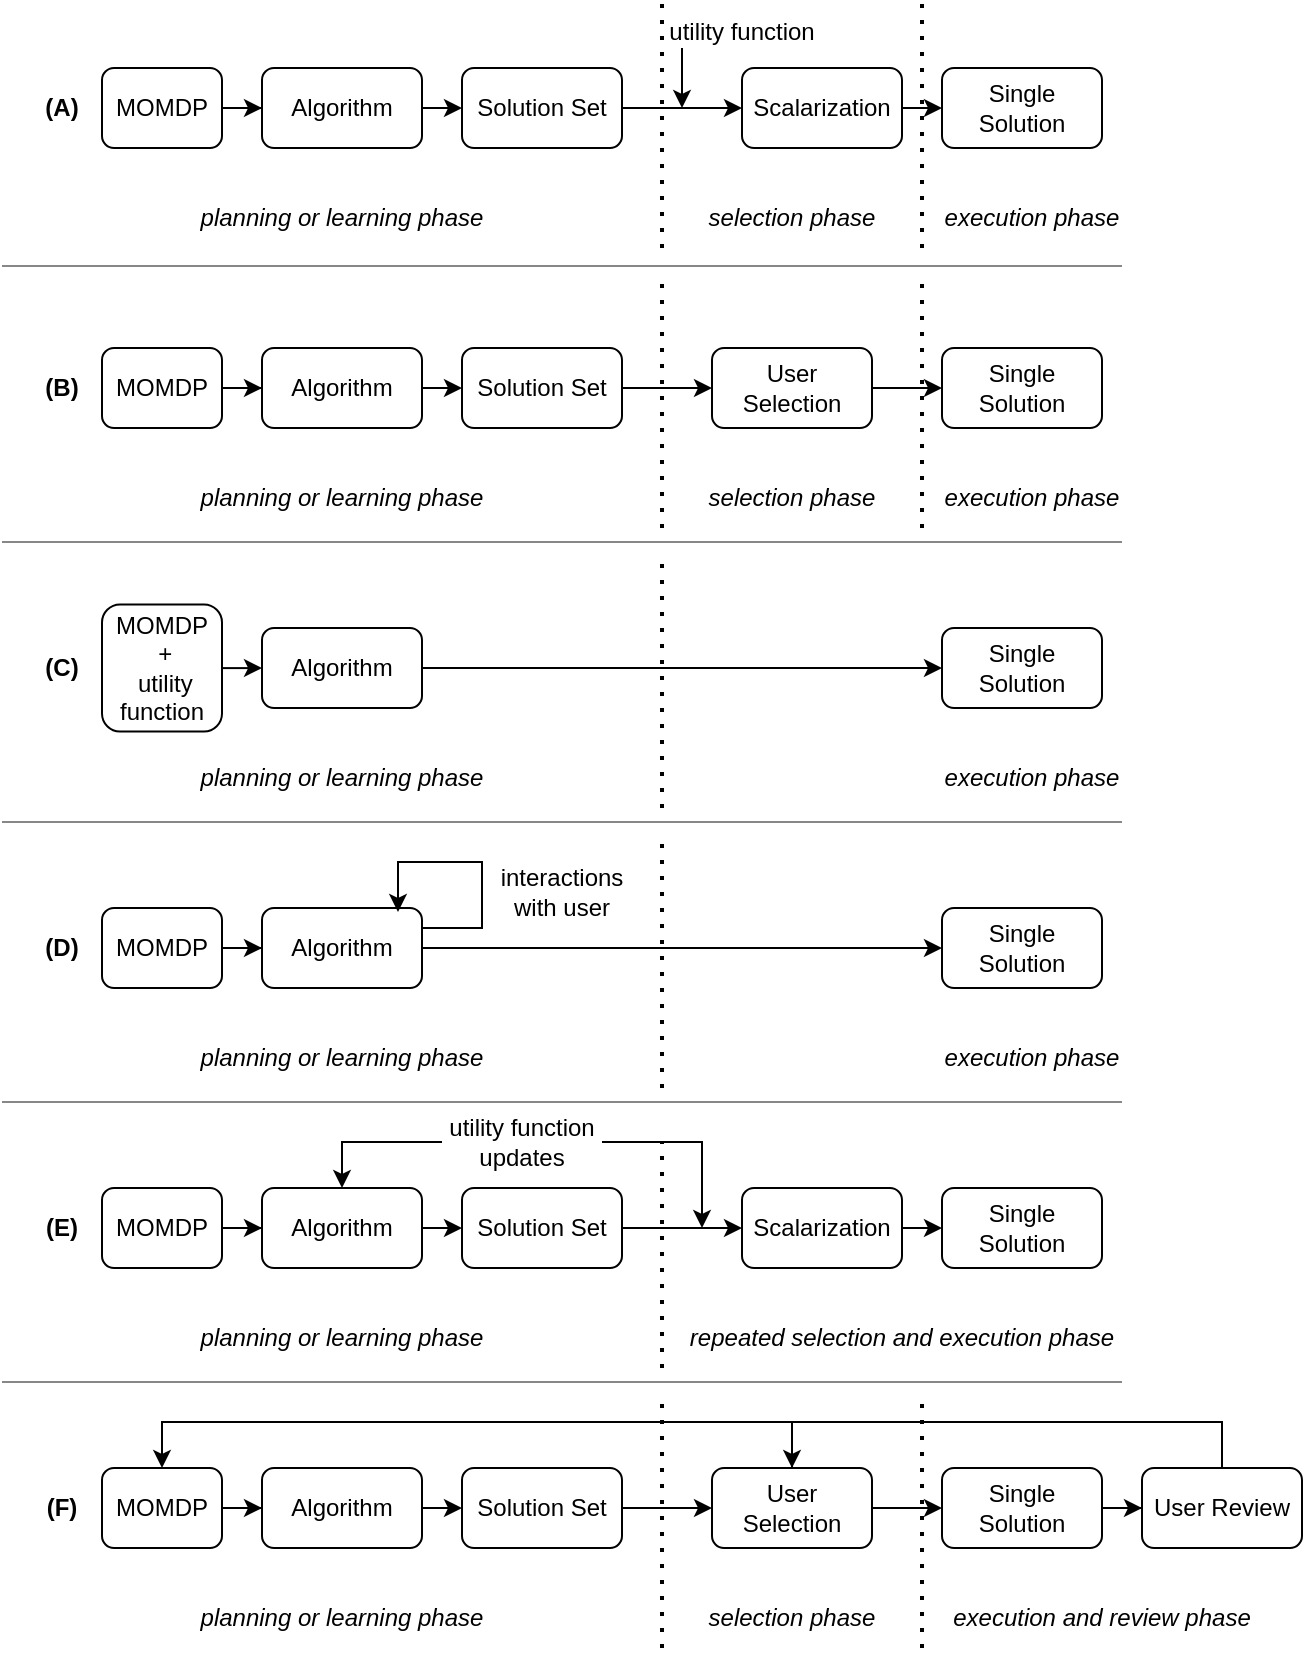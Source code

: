 <mxfile version="24.7.7">
  <diagram id="C5RBs43oDa-KdzZeNtuy" name="Page-1">
    <mxGraphModel dx="989" dy="514" grid="1" gridSize="10" guides="1" tooltips="1" connect="1" arrows="1" fold="1" page="1" pageScale="1" pageWidth="827" pageHeight="1169" math="0" shadow="0">
      <root>
        <mxCell id="WIyWlLk6GJQsqaUBKTNV-0" />
        <mxCell id="WIyWlLk6GJQsqaUBKTNV-1" parent="WIyWlLk6GJQsqaUBKTNV-0" />
        <mxCell id="WIyWlLk6GJQsqaUBKTNV-2" value="" style="rounded=0;html=1;jettySize=auto;orthogonalLoop=1;fontSize=11;endArrow=classic;endFill=1;endSize=6;strokeWidth=1;shadow=0;labelBackgroundColor=none;edgeStyle=orthogonalEdgeStyle;entryX=0;entryY=0.5;entryDx=0;entryDy=0;" parent="WIyWlLk6GJQsqaUBKTNV-1" source="WIyWlLk6GJQsqaUBKTNV-3" target="WIyWlLk6GJQsqaUBKTNV-7" edge="1">
          <mxGeometry relative="1" as="geometry">
            <mxPoint x="160" y="73" as="targetPoint" />
          </mxGeometry>
        </mxCell>
        <mxCell id="WIyWlLk6GJQsqaUBKTNV-3" value="MOMDP" style="rounded=1;whiteSpace=wrap;html=1;fontSize=12;glass=0;strokeWidth=1;shadow=0;" parent="WIyWlLk6GJQsqaUBKTNV-1" vertex="1">
          <mxGeometry x="50" y="53" width="60" height="40" as="geometry" />
        </mxCell>
        <mxCell id="WIyWlLk6GJQsqaUBKTNV-4" value="" style="rounded=0;html=1;jettySize=auto;orthogonalLoop=1;fontSize=11;endArrow=classic;endFill=1;endSize=6;strokeWidth=1;shadow=0;labelBackgroundColor=none;edgeStyle=orthogonalEdgeStyle;exitX=1;exitY=0.5;exitDx=0;exitDy=0;entryX=0;entryY=0.5;entryDx=0;entryDy=0;" parent="WIyWlLk6GJQsqaUBKTNV-1" source="WIyWlLk6GJQsqaUBKTNV-7" target="co0fmw5V9fzFpIDW-5lj-5" edge="1">
          <mxGeometry y="20" relative="1" as="geometry">
            <mxPoint as="offset" />
            <mxPoint x="210" y="113" as="sourcePoint" />
            <mxPoint x="280" y="73" as="targetPoint" />
          </mxGeometry>
        </mxCell>
        <mxCell id="WIyWlLk6GJQsqaUBKTNV-7" value="Algorithm" style="rounded=1;whiteSpace=wrap;html=1;fontSize=12;glass=0;strokeWidth=1;shadow=0;" parent="WIyWlLk6GJQsqaUBKTNV-1" vertex="1">
          <mxGeometry x="130" y="53" width="80" height="40" as="geometry" />
        </mxCell>
        <mxCell id="co0fmw5V9fzFpIDW-5lj-0" value="" style="endArrow=none;dashed=1;html=1;dashPattern=1 3;strokeWidth=2;rounded=0;entryX=0;entryY=0;entryDx=0;entryDy=0;" edge="1" parent="WIyWlLk6GJQsqaUBKTNV-1" target="co0fmw5V9fzFpIDW-5lj-9">
          <mxGeometry width="50" height="50" relative="1" as="geometry">
            <mxPoint x="330" y="143" as="sourcePoint" />
            <mxPoint x="330" y="-17" as="targetPoint" />
          </mxGeometry>
        </mxCell>
        <mxCell id="co0fmw5V9fzFpIDW-5lj-1" value="Scalarization" style="rounded=1;whiteSpace=wrap;html=1;fontSize=12;glass=0;strokeWidth=1;shadow=0;" vertex="1" parent="WIyWlLk6GJQsqaUBKTNV-1">
          <mxGeometry x="370" y="53" width="80" height="40" as="geometry" />
        </mxCell>
        <mxCell id="co0fmw5V9fzFpIDW-5lj-3" value="" style="edgeStyle=orthogonalEdgeStyle;rounded=0;orthogonalLoop=1;jettySize=auto;html=1;exitX=1;exitY=0.5;exitDx=0;exitDy=0;entryX=0;entryY=0.5;entryDx=0;entryDy=0;" edge="1" parent="WIyWlLk6GJQsqaUBKTNV-1" source="co0fmw5V9fzFpIDW-5lj-1" target="co0fmw5V9fzFpIDW-5lj-4">
          <mxGeometry relative="1" as="geometry">
            <mxPoint x="500" y="73" as="sourcePoint" />
            <mxPoint x="390" y="73" as="targetPoint" />
          </mxGeometry>
        </mxCell>
        <mxCell id="co0fmw5V9fzFpIDW-5lj-4" value="Single Solution" style="rounded=1;whiteSpace=wrap;html=1;fontSize=12;glass=0;strokeWidth=1;shadow=0;" vertex="1" parent="WIyWlLk6GJQsqaUBKTNV-1">
          <mxGeometry x="470" y="53" width="80" height="40" as="geometry" />
        </mxCell>
        <mxCell id="co0fmw5V9fzFpIDW-5lj-7" value="" style="edgeStyle=orthogonalEdgeStyle;rounded=0;orthogonalLoop=1;jettySize=auto;html=1;" edge="1" parent="WIyWlLk6GJQsqaUBKTNV-1" source="co0fmw5V9fzFpIDW-5lj-5" target="co0fmw5V9fzFpIDW-5lj-1">
          <mxGeometry relative="1" as="geometry" />
        </mxCell>
        <mxCell id="co0fmw5V9fzFpIDW-5lj-5" value="Solution Set" style="rounded=1;whiteSpace=wrap;html=1;fontSize=12;glass=0;strokeWidth=1;shadow=0;" vertex="1" parent="WIyWlLk6GJQsqaUBKTNV-1">
          <mxGeometry x="230" y="53" width="80" height="40" as="geometry" />
        </mxCell>
        <mxCell id="co0fmw5V9fzFpIDW-5lj-8" value="" style="endArrow=classic;html=1;rounded=0;" edge="1" parent="WIyWlLk6GJQsqaUBKTNV-1">
          <mxGeometry width="50" height="50" relative="1" as="geometry">
            <mxPoint x="340" y="43" as="sourcePoint" />
            <mxPoint x="340" y="73" as="targetPoint" />
          </mxGeometry>
        </mxCell>
        <mxCell id="co0fmw5V9fzFpIDW-5lj-9" value="utility function" style="text;html=1;align=center;verticalAlign=middle;whiteSpace=wrap;rounded=0;" vertex="1" parent="WIyWlLk6GJQsqaUBKTNV-1">
          <mxGeometry x="330" y="20" width="80" height="30" as="geometry" />
        </mxCell>
        <mxCell id="co0fmw5V9fzFpIDW-5lj-11" value="&lt;b&gt;(A)&lt;/b&gt;" style="text;html=1;align=center;verticalAlign=middle;whiteSpace=wrap;rounded=0;" vertex="1" parent="WIyWlLk6GJQsqaUBKTNV-1">
          <mxGeometry y="58" width="60" height="30" as="geometry" />
        </mxCell>
        <mxCell id="co0fmw5V9fzFpIDW-5lj-12" value="&lt;i&gt;planning or learning phase&lt;/i&gt;" style="text;html=1;align=center;verticalAlign=middle;whiteSpace=wrap;rounded=0;" vertex="1" parent="WIyWlLk6GJQsqaUBKTNV-1">
          <mxGeometry x="95" y="113" width="150" height="30" as="geometry" />
        </mxCell>
        <mxCell id="co0fmw5V9fzFpIDW-5lj-13" value="&lt;i&gt;selection phase&lt;/i&gt;" style="text;html=1;align=center;verticalAlign=middle;whiteSpace=wrap;rounded=0;" vertex="1" parent="WIyWlLk6GJQsqaUBKTNV-1">
          <mxGeometry x="350" y="113" width="90" height="30" as="geometry" />
        </mxCell>
        <mxCell id="co0fmw5V9fzFpIDW-5lj-14" value="" style="endArrow=none;dashed=1;html=1;dashPattern=1 3;strokeWidth=2;rounded=0;entryX=0;entryY=0;entryDx=0;entryDy=0;" edge="1" parent="WIyWlLk6GJQsqaUBKTNV-1">
          <mxGeometry width="50" height="50" relative="1" as="geometry">
            <mxPoint x="460" y="143" as="sourcePoint" />
            <mxPoint x="460" y="20" as="targetPoint" />
          </mxGeometry>
        </mxCell>
        <mxCell id="co0fmw5V9fzFpIDW-5lj-15" value="&lt;i&gt;execution phase&lt;/i&gt;" style="text;html=1;align=center;verticalAlign=middle;whiteSpace=wrap;rounded=0;" vertex="1" parent="WIyWlLk6GJQsqaUBKTNV-1">
          <mxGeometry x="470" y="113" width="90" height="30" as="geometry" />
        </mxCell>
        <mxCell id="co0fmw5V9fzFpIDW-5lj-16" value="" style="rounded=0;html=1;jettySize=auto;orthogonalLoop=1;fontSize=11;endArrow=classic;endFill=1;endSize=6;strokeWidth=1;shadow=0;labelBackgroundColor=none;edgeStyle=orthogonalEdgeStyle;entryX=0;entryY=0.5;entryDx=0;entryDy=0;" edge="1" parent="WIyWlLk6GJQsqaUBKTNV-1" source="co0fmw5V9fzFpIDW-5lj-17" target="co0fmw5V9fzFpIDW-5lj-19">
          <mxGeometry relative="1" as="geometry">
            <mxPoint x="160" y="213" as="targetPoint" />
          </mxGeometry>
        </mxCell>
        <mxCell id="co0fmw5V9fzFpIDW-5lj-17" value="MOMDP" style="rounded=1;whiteSpace=wrap;html=1;fontSize=12;glass=0;strokeWidth=1;shadow=0;" vertex="1" parent="WIyWlLk6GJQsqaUBKTNV-1">
          <mxGeometry x="50" y="193" width="60" height="40" as="geometry" />
        </mxCell>
        <mxCell id="co0fmw5V9fzFpIDW-5lj-18" value="" style="rounded=0;html=1;jettySize=auto;orthogonalLoop=1;fontSize=11;endArrow=classic;endFill=1;endSize=6;strokeWidth=1;shadow=0;labelBackgroundColor=none;edgeStyle=orthogonalEdgeStyle;exitX=1;exitY=0.5;exitDx=0;exitDy=0;entryX=0;entryY=0.5;entryDx=0;entryDy=0;" edge="1" parent="WIyWlLk6GJQsqaUBKTNV-1" source="co0fmw5V9fzFpIDW-5lj-19" target="co0fmw5V9fzFpIDW-5lj-25">
          <mxGeometry y="20" relative="1" as="geometry">
            <mxPoint as="offset" />
            <mxPoint x="210" y="253" as="sourcePoint" />
            <mxPoint x="280" y="213" as="targetPoint" />
          </mxGeometry>
        </mxCell>
        <mxCell id="co0fmw5V9fzFpIDW-5lj-19" value="Algorithm" style="rounded=1;whiteSpace=wrap;html=1;fontSize=12;glass=0;strokeWidth=1;shadow=0;" vertex="1" parent="WIyWlLk6GJQsqaUBKTNV-1">
          <mxGeometry x="130" y="193" width="80" height="40" as="geometry" />
        </mxCell>
        <mxCell id="co0fmw5V9fzFpIDW-5lj-20" value="" style="endArrow=none;dashed=1;html=1;dashPattern=1 3;strokeWidth=2;rounded=0;entryX=0;entryY=0;entryDx=0;entryDy=0;" edge="1" parent="WIyWlLk6GJQsqaUBKTNV-1">
          <mxGeometry width="50" height="50" relative="1" as="geometry">
            <mxPoint x="330" y="283" as="sourcePoint" />
            <mxPoint x="330" y="160" as="targetPoint" />
          </mxGeometry>
        </mxCell>
        <mxCell id="co0fmw5V9fzFpIDW-5lj-21" value="User Selection" style="rounded=1;whiteSpace=wrap;html=1;fontSize=12;glass=0;strokeWidth=1;shadow=0;" vertex="1" parent="WIyWlLk6GJQsqaUBKTNV-1">
          <mxGeometry x="355" y="193" width="80" height="40" as="geometry" />
        </mxCell>
        <mxCell id="co0fmw5V9fzFpIDW-5lj-22" value="" style="edgeStyle=orthogonalEdgeStyle;rounded=0;orthogonalLoop=1;jettySize=auto;html=1;exitX=1;exitY=0.5;exitDx=0;exitDy=0;entryX=0;entryY=0.5;entryDx=0;entryDy=0;" edge="1" parent="WIyWlLk6GJQsqaUBKTNV-1" source="co0fmw5V9fzFpIDW-5lj-21" target="co0fmw5V9fzFpIDW-5lj-23">
          <mxGeometry relative="1" as="geometry">
            <mxPoint x="500" y="213" as="sourcePoint" />
            <mxPoint x="390" y="213" as="targetPoint" />
          </mxGeometry>
        </mxCell>
        <mxCell id="co0fmw5V9fzFpIDW-5lj-23" value="Single Solution" style="rounded=1;whiteSpace=wrap;html=1;fontSize=12;glass=0;strokeWidth=1;shadow=0;" vertex="1" parent="WIyWlLk6GJQsqaUBKTNV-1">
          <mxGeometry x="470" y="193" width="80" height="40" as="geometry" />
        </mxCell>
        <mxCell id="co0fmw5V9fzFpIDW-5lj-24" value="" style="edgeStyle=orthogonalEdgeStyle;rounded=0;orthogonalLoop=1;jettySize=auto;html=1;" edge="1" parent="WIyWlLk6GJQsqaUBKTNV-1" source="co0fmw5V9fzFpIDW-5lj-25" target="co0fmw5V9fzFpIDW-5lj-21">
          <mxGeometry relative="1" as="geometry" />
        </mxCell>
        <mxCell id="co0fmw5V9fzFpIDW-5lj-25" value="Solution Set" style="rounded=1;whiteSpace=wrap;html=1;fontSize=12;glass=0;strokeWidth=1;shadow=0;" vertex="1" parent="WIyWlLk6GJQsqaUBKTNV-1">
          <mxGeometry x="230" y="193" width="80" height="40" as="geometry" />
        </mxCell>
        <mxCell id="co0fmw5V9fzFpIDW-5lj-28" value="&lt;b&gt;(B)&lt;/b&gt;" style="text;html=1;align=center;verticalAlign=middle;whiteSpace=wrap;rounded=0;" vertex="1" parent="WIyWlLk6GJQsqaUBKTNV-1">
          <mxGeometry y="198" width="60" height="30" as="geometry" />
        </mxCell>
        <mxCell id="co0fmw5V9fzFpIDW-5lj-29" value="&lt;i&gt;planning or learning phase&lt;/i&gt;" style="text;html=1;align=center;verticalAlign=middle;whiteSpace=wrap;rounded=0;" vertex="1" parent="WIyWlLk6GJQsqaUBKTNV-1">
          <mxGeometry x="95" y="253" width="150" height="30" as="geometry" />
        </mxCell>
        <mxCell id="co0fmw5V9fzFpIDW-5lj-30" value="&lt;i&gt;selection phase&lt;/i&gt;" style="text;html=1;align=center;verticalAlign=middle;whiteSpace=wrap;rounded=0;" vertex="1" parent="WIyWlLk6GJQsqaUBKTNV-1">
          <mxGeometry x="350" y="253" width="90" height="30" as="geometry" />
        </mxCell>
        <mxCell id="co0fmw5V9fzFpIDW-5lj-31" value="" style="endArrow=none;dashed=1;html=1;dashPattern=1 3;strokeWidth=2;rounded=0;entryX=0;entryY=0;entryDx=0;entryDy=0;" edge="1" parent="WIyWlLk6GJQsqaUBKTNV-1">
          <mxGeometry width="50" height="50" relative="1" as="geometry">
            <mxPoint x="460" y="283" as="sourcePoint" />
            <mxPoint x="460" y="160" as="targetPoint" />
          </mxGeometry>
        </mxCell>
        <mxCell id="co0fmw5V9fzFpIDW-5lj-32" value="&lt;i&gt;execution phase&lt;/i&gt;" style="text;html=1;align=center;verticalAlign=middle;whiteSpace=wrap;rounded=0;" vertex="1" parent="WIyWlLk6GJQsqaUBKTNV-1">
          <mxGeometry x="470" y="253" width="90" height="30" as="geometry" />
        </mxCell>
        <mxCell id="co0fmw5V9fzFpIDW-5lj-33" value="" style="rounded=0;html=1;jettySize=auto;orthogonalLoop=1;fontSize=11;endArrow=classic;endFill=1;endSize=6;strokeWidth=1;shadow=0;labelBackgroundColor=none;edgeStyle=orthogonalEdgeStyle;entryX=0;entryY=0.5;entryDx=0;entryDy=0;" edge="1" parent="WIyWlLk6GJQsqaUBKTNV-1" source="co0fmw5V9fzFpIDW-5lj-34" target="co0fmw5V9fzFpIDW-5lj-36">
          <mxGeometry relative="1" as="geometry">
            <mxPoint x="160" y="353" as="targetPoint" />
          </mxGeometry>
        </mxCell>
        <mxCell id="co0fmw5V9fzFpIDW-5lj-34" value="MOMDP&lt;div&gt;&amp;nbsp;+&lt;/div&gt;&lt;div&gt;&amp;nbsp;utility function&lt;/div&gt;" style="rounded=1;whiteSpace=wrap;html=1;fontSize=12;glass=0;strokeWidth=1;shadow=0;" vertex="1" parent="WIyWlLk6GJQsqaUBKTNV-1">
          <mxGeometry x="50" y="321.25" width="60" height="63.5" as="geometry" />
        </mxCell>
        <mxCell id="co0fmw5V9fzFpIDW-5lj-35" value="" style="rounded=0;html=1;jettySize=auto;orthogonalLoop=1;fontSize=11;endArrow=classic;endFill=1;endSize=6;strokeWidth=1;shadow=0;labelBackgroundColor=none;edgeStyle=orthogonalEdgeStyle;exitX=1;exitY=0.5;exitDx=0;exitDy=0;entryX=0;entryY=0.5;entryDx=0;entryDy=0;" edge="1" parent="WIyWlLk6GJQsqaUBKTNV-1" source="co0fmw5V9fzFpIDW-5lj-36" target="co0fmw5V9fzFpIDW-5lj-40">
          <mxGeometry y="20" relative="1" as="geometry">
            <mxPoint as="offset" />
            <mxPoint x="210" y="393" as="sourcePoint" />
            <mxPoint x="230" y="353" as="targetPoint" />
          </mxGeometry>
        </mxCell>
        <mxCell id="co0fmw5V9fzFpIDW-5lj-36" value="Algorithm" style="rounded=1;whiteSpace=wrap;html=1;fontSize=12;glass=0;strokeWidth=1;shadow=0;" vertex="1" parent="WIyWlLk6GJQsqaUBKTNV-1">
          <mxGeometry x="130" y="333" width="80" height="40" as="geometry" />
        </mxCell>
        <mxCell id="co0fmw5V9fzFpIDW-5lj-37" value="" style="endArrow=none;dashed=1;html=1;dashPattern=1 3;strokeWidth=2;rounded=0;entryX=0;entryY=0;entryDx=0;entryDy=0;" edge="1" parent="WIyWlLk6GJQsqaUBKTNV-1">
          <mxGeometry width="50" height="50" relative="1" as="geometry">
            <mxPoint x="330" y="423" as="sourcePoint" />
            <mxPoint x="330" y="300" as="targetPoint" />
          </mxGeometry>
        </mxCell>
        <mxCell id="co0fmw5V9fzFpIDW-5lj-40" value="Single Solution" style="rounded=1;whiteSpace=wrap;html=1;fontSize=12;glass=0;strokeWidth=1;shadow=0;" vertex="1" parent="WIyWlLk6GJQsqaUBKTNV-1">
          <mxGeometry x="470" y="333" width="80" height="40" as="geometry" />
        </mxCell>
        <mxCell id="co0fmw5V9fzFpIDW-5lj-45" value="&lt;b&gt;(C)&lt;/b&gt;" style="text;html=1;align=center;verticalAlign=middle;whiteSpace=wrap;rounded=0;" vertex="1" parent="WIyWlLk6GJQsqaUBKTNV-1">
          <mxGeometry y="338" width="60" height="30" as="geometry" />
        </mxCell>
        <mxCell id="co0fmw5V9fzFpIDW-5lj-46" value="&lt;i&gt;planning or learning phase&lt;/i&gt;" style="text;html=1;align=center;verticalAlign=middle;whiteSpace=wrap;rounded=0;" vertex="1" parent="WIyWlLk6GJQsqaUBKTNV-1">
          <mxGeometry x="95" y="393" width="150" height="30" as="geometry" />
        </mxCell>
        <mxCell id="co0fmw5V9fzFpIDW-5lj-49" value="&lt;i&gt;execution phase&lt;/i&gt;" style="text;html=1;align=center;verticalAlign=middle;whiteSpace=wrap;rounded=0;" vertex="1" parent="WIyWlLk6GJQsqaUBKTNV-1">
          <mxGeometry x="470" y="393" width="90" height="30" as="geometry" />
        </mxCell>
        <mxCell id="co0fmw5V9fzFpIDW-5lj-50" value="" style="rounded=0;html=1;jettySize=auto;orthogonalLoop=1;fontSize=11;endArrow=classic;endFill=1;endSize=6;strokeWidth=1;shadow=0;labelBackgroundColor=none;edgeStyle=orthogonalEdgeStyle;entryX=0;entryY=0.5;entryDx=0;entryDy=0;" edge="1" parent="WIyWlLk6GJQsqaUBKTNV-1" source="co0fmw5V9fzFpIDW-5lj-51" target="co0fmw5V9fzFpIDW-5lj-53">
          <mxGeometry relative="1" as="geometry">
            <mxPoint x="160" y="493" as="targetPoint" />
          </mxGeometry>
        </mxCell>
        <mxCell id="co0fmw5V9fzFpIDW-5lj-51" value="MOMDP" style="rounded=1;whiteSpace=wrap;html=1;fontSize=12;glass=0;strokeWidth=1;shadow=0;" vertex="1" parent="WIyWlLk6GJQsqaUBKTNV-1">
          <mxGeometry x="50" y="473" width="60" height="40" as="geometry" />
        </mxCell>
        <mxCell id="co0fmw5V9fzFpIDW-5lj-53" value="Algorithm" style="rounded=1;whiteSpace=wrap;html=1;fontSize=12;glass=0;strokeWidth=1;shadow=0;" vertex="1" parent="WIyWlLk6GJQsqaUBKTNV-1">
          <mxGeometry x="130" y="473" width="80" height="40" as="geometry" />
        </mxCell>
        <mxCell id="co0fmw5V9fzFpIDW-5lj-54" value="" style="endArrow=none;dashed=1;html=1;dashPattern=1 3;strokeWidth=2;rounded=0;entryX=0;entryY=0;entryDx=0;entryDy=0;" edge="1" parent="WIyWlLk6GJQsqaUBKTNV-1">
          <mxGeometry width="50" height="50" relative="1" as="geometry">
            <mxPoint x="330" y="563" as="sourcePoint" />
            <mxPoint x="330" y="440" as="targetPoint" />
          </mxGeometry>
        </mxCell>
        <mxCell id="co0fmw5V9fzFpIDW-5lj-56" value="" style="edgeStyle=orthogonalEdgeStyle;rounded=0;orthogonalLoop=1;jettySize=auto;html=1;entryX=0;entryY=0.5;entryDx=0;entryDy=0;exitX=1;exitY=0.5;exitDx=0;exitDy=0;" edge="1" parent="WIyWlLk6GJQsqaUBKTNV-1" source="co0fmw5V9fzFpIDW-5lj-53" target="co0fmw5V9fzFpIDW-5lj-57">
          <mxGeometry relative="1" as="geometry">
            <mxPoint x="450" y="493" as="sourcePoint" />
            <mxPoint x="390" y="493" as="targetPoint" />
          </mxGeometry>
        </mxCell>
        <mxCell id="co0fmw5V9fzFpIDW-5lj-57" value="Single Solution" style="rounded=1;whiteSpace=wrap;html=1;fontSize=12;glass=0;strokeWidth=1;shadow=0;" vertex="1" parent="WIyWlLk6GJQsqaUBKTNV-1">
          <mxGeometry x="470" y="473" width="80" height="40" as="geometry" />
        </mxCell>
        <mxCell id="co0fmw5V9fzFpIDW-5lj-62" value="&lt;b&gt;(D)&lt;/b&gt;" style="text;html=1;align=center;verticalAlign=middle;whiteSpace=wrap;rounded=0;" vertex="1" parent="WIyWlLk6GJQsqaUBKTNV-1">
          <mxGeometry y="478" width="60" height="30" as="geometry" />
        </mxCell>
        <mxCell id="co0fmw5V9fzFpIDW-5lj-63" value="&lt;i&gt;planning or learning phase&lt;/i&gt;" style="text;html=1;align=center;verticalAlign=middle;whiteSpace=wrap;rounded=0;" vertex="1" parent="WIyWlLk6GJQsqaUBKTNV-1">
          <mxGeometry x="95" y="533" width="150" height="30" as="geometry" />
        </mxCell>
        <mxCell id="co0fmw5V9fzFpIDW-5lj-66" value="&lt;i&gt;execution phase&lt;/i&gt;" style="text;html=1;align=center;verticalAlign=middle;whiteSpace=wrap;rounded=0;" vertex="1" parent="WIyWlLk6GJQsqaUBKTNV-1">
          <mxGeometry x="470" y="533" width="90" height="30" as="geometry" />
        </mxCell>
        <mxCell id="co0fmw5V9fzFpIDW-5lj-67" value="" style="rounded=0;html=1;jettySize=auto;orthogonalLoop=1;fontSize=11;endArrow=classic;endFill=1;endSize=6;strokeWidth=1;shadow=0;labelBackgroundColor=none;edgeStyle=orthogonalEdgeStyle;entryX=0;entryY=0.5;entryDx=0;entryDy=0;" edge="1" parent="WIyWlLk6GJQsqaUBKTNV-1" source="co0fmw5V9fzFpIDW-5lj-68" target="co0fmw5V9fzFpIDW-5lj-70">
          <mxGeometry relative="1" as="geometry">
            <mxPoint x="160" y="633" as="targetPoint" />
          </mxGeometry>
        </mxCell>
        <mxCell id="co0fmw5V9fzFpIDW-5lj-68" value="MOMDP" style="rounded=1;whiteSpace=wrap;html=1;fontSize=12;glass=0;strokeWidth=1;shadow=0;" vertex="1" parent="WIyWlLk6GJQsqaUBKTNV-1">
          <mxGeometry x="50" y="613" width="60" height="40" as="geometry" />
        </mxCell>
        <mxCell id="co0fmw5V9fzFpIDW-5lj-69" value="" style="rounded=0;html=1;jettySize=auto;orthogonalLoop=1;fontSize=11;endArrow=classic;endFill=1;endSize=6;strokeWidth=1;shadow=0;labelBackgroundColor=none;edgeStyle=orthogonalEdgeStyle;exitX=1;exitY=0.5;exitDx=0;exitDy=0;entryX=0;entryY=0.5;entryDx=0;entryDy=0;" edge="1" parent="WIyWlLk6GJQsqaUBKTNV-1" source="co0fmw5V9fzFpIDW-5lj-70" target="co0fmw5V9fzFpIDW-5lj-76">
          <mxGeometry y="20" relative="1" as="geometry">
            <mxPoint as="offset" />
            <mxPoint x="210" y="673" as="sourcePoint" />
            <mxPoint x="280" y="633" as="targetPoint" />
          </mxGeometry>
        </mxCell>
        <mxCell id="co0fmw5V9fzFpIDW-5lj-70" value="Algorithm" style="rounded=1;whiteSpace=wrap;html=1;fontSize=12;glass=0;strokeWidth=1;shadow=0;" vertex="1" parent="WIyWlLk6GJQsqaUBKTNV-1">
          <mxGeometry x="130" y="613" width="80" height="40" as="geometry" />
        </mxCell>
        <mxCell id="co0fmw5V9fzFpIDW-5lj-71" value="" style="endArrow=none;dashed=1;html=1;dashPattern=1 3;strokeWidth=2;rounded=0;" edge="1" parent="WIyWlLk6GJQsqaUBKTNV-1">
          <mxGeometry width="50" height="50" relative="1" as="geometry">
            <mxPoint x="330" y="703" as="sourcePoint" />
            <mxPoint x="330" y="590" as="targetPoint" />
          </mxGeometry>
        </mxCell>
        <mxCell id="co0fmw5V9fzFpIDW-5lj-72" value="Scalarization" style="rounded=1;whiteSpace=wrap;html=1;fontSize=12;glass=0;strokeWidth=1;shadow=0;" vertex="1" parent="WIyWlLk6GJQsqaUBKTNV-1">
          <mxGeometry x="370" y="613" width="80" height="40" as="geometry" />
        </mxCell>
        <mxCell id="co0fmw5V9fzFpIDW-5lj-73" value="" style="edgeStyle=orthogonalEdgeStyle;rounded=0;orthogonalLoop=1;jettySize=auto;html=1;exitX=1;exitY=0.5;exitDx=0;exitDy=0;entryX=0;entryY=0.5;entryDx=0;entryDy=0;" edge="1" parent="WIyWlLk6GJQsqaUBKTNV-1" source="co0fmw5V9fzFpIDW-5lj-72" target="co0fmw5V9fzFpIDW-5lj-74">
          <mxGeometry relative="1" as="geometry">
            <mxPoint x="500" y="633" as="sourcePoint" />
            <mxPoint x="390" y="633" as="targetPoint" />
          </mxGeometry>
        </mxCell>
        <mxCell id="co0fmw5V9fzFpIDW-5lj-74" value="Single Solution" style="rounded=1;whiteSpace=wrap;html=1;fontSize=12;glass=0;strokeWidth=1;shadow=0;" vertex="1" parent="WIyWlLk6GJQsqaUBKTNV-1">
          <mxGeometry x="470" y="613" width="80" height="40" as="geometry" />
        </mxCell>
        <mxCell id="co0fmw5V9fzFpIDW-5lj-75" value="" style="edgeStyle=orthogonalEdgeStyle;rounded=0;orthogonalLoop=1;jettySize=auto;html=1;" edge="1" parent="WIyWlLk6GJQsqaUBKTNV-1" source="co0fmw5V9fzFpIDW-5lj-76" target="co0fmw5V9fzFpIDW-5lj-72">
          <mxGeometry relative="1" as="geometry" />
        </mxCell>
        <mxCell id="co0fmw5V9fzFpIDW-5lj-76" value="Solution Set" style="rounded=1;whiteSpace=wrap;html=1;fontSize=12;glass=0;strokeWidth=1;shadow=0;" vertex="1" parent="WIyWlLk6GJQsqaUBKTNV-1">
          <mxGeometry x="230" y="613" width="80" height="40" as="geometry" />
        </mxCell>
        <mxCell id="co0fmw5V9fzFpIDW-5lj-78" value="utility function updates" style="text;html=1;align=center;verticalAlign=middle;whiteSpace=wrap;rounded=0;" vertex="1" parent="WIyWlLk6GJQsqaUBKTNV-1">
          <mxGeometry x="220" y="574.5" width="80" height="30" as="geometry" />
        </mxCell>
        <mxCell id="co0fmw5V9fzFpIDW-5lj-79" value="&lt;b&gt;(E)&lt;/b&gt;" style="text;html=1;align=center;verticalAlign=middle;whiteSpace=wrap;rounded=0;" vertex="1" parent="WIyWlLk6GJQsqaUBKTNV-1">
          <mxGeometry y="618" width="60" height="30" as="geometry" />
        </mxCell>
        <mxCell id="co0fmw5V9fzFpIDW-5lj-80" value="&lt;i&gt;planning or learning phase&lt;/i&gt;" style="text;html=1;align=center;verticalAlign=middle;whiteSpace=wrap;rounded=0;" vertex="1" parent="WIyWlLk6GJQsqaUBKTNV-1">
          <mxGeometry x="95" y="673" width="150" height="30" as="geometry" />
        </mxCell>
        <mxCell id="co0fmw5V9fzFpIDW-5lj-81" value="&lt;i&gt;repeated selection and execution phase&lt;/i&gt;" style="text;html=1;align=center;verticalAlign=middle;whiteSpace=wrap;rounded=0;" vertex="1" parent="WIyWlLk6GJQsqaUBKTNV-1">
          <mxGeometry x="330" y="673" width="240" height="30" as="geometry" />
        </mxCell>
        <mxCell id="co0fmw5V9fzFpIDW-5lj-84" value="" style="rounded=0;html=1;jettySize=auto;orthogonalLoop=1;fontSize=11;endArrow=classic;endFill=1;endSize=6;strokeWidth=1;shadow=0;labelBackgroundColor=none;edgeStyle=orthogonalEdgeStyle;entryX=0;entryY=0.5;entryDx=0;entryDy=0;" edge="1" parent="WIyWlLk6GJQsqaUBKTNV-1" source="co0fmw5V9fzFpIDW-5lj-85" target="co0fmw5V9fzFpIDW-5lj-87">
          <mxGeometry relative="1" as="geometry">
            <mxPoint x="160" y="773" as="targetPoint" />
          </mxGeometry>
        </mxCell>
        <mxCell id="co0fmw5V9fzFpIDW-5lj-85" value="MOMDP" style="rounded=1;whiteSpace=wrap;html=1;fontSize=12;glass=0;strokeWidth=1;shadow=0;" vertex="1" parent="WIyWlLk6GJQsqaUBKTNV-1">
          <mxGeometry x="50" y="753" width="60" height="40" as="geometry" />
        </mxCell>
        <mxCell id="co0fmw5V9fzFpIDW-5lj-86" value="" style="rounded=0;html=1;jettySize=auto;orthogonalLoop=1;fontSize=11;endArrow=classic;endFill=1;endSize=6;strokeWidth=1;shadow=0;labelBackgroundColor=none;edgeStyle=orthogonalEdgeStyle;exitX=1;exitY=0.5;exitDx=0;exitDy=0;entryX=0;entryY=0.5;entryDx=0;entryDy=0;" edge="1" parent="WIyWlLk6GJQsqaUBKTNV-1" source="co0fmw5V9fzFpIDW-5lj-87" target="co0fmw5V9fzFpIDW-5lj-93">
          <mxGeometry y="20" relative="1" as="geometry">
            <mxPoint as="offset" />
            <mxPoint x="210" y="813" as="sourcePoint" />
            <mxPoint x="280" y="773" as="targetPoint" />
          </mxGeometry>
        </mxCell>
        <mxCell id="co0fmw5V9fzFpIDW-5lj-87" value="Algorithm" style="rounded=1;whiteSpace=wrap;html=1;fontSize=12;glass=0;strokeWidth=1;shadow=0;" vertex="1" parent="WIyWlLk6GJQsqaUBKTNV-1">
          <mxGeometry x="130" y="753" width="80" height="40" as="geometry" />
        </mxCell>
        <mxCell id="co0fmw5V9fzFpIDW-5lj-88" value="" style="endArrow=none;dashed=1;html=1;dashPattern=1 3;strokeWidth=2;rounded=0;entryX=0;entryY=0;entryDx=0;entryDy=0;" edge="1" parent="WIyWlLk6GJQsqaUBKTNV-1">
          <mxGeometry width="50" height="50" relative="1" as="geometry">
            <mxPoint x="330" y="843" as="sourcePoint" />
            <mxPoint x="330" y="720" as="targetPoint" />
          </mxGeometry>
        </mxCell>
        <mxCell id="co0fmw5V9fzFpIDW-5lj-89" value="User Selection" style="rounded=1;whiteSpace=wrap;html=1;fontSize=12;glass=0;strokeWidth=1;shadow=0;" vertex="1" parent="WIyWlLk6GJQsqaUBKTNV-1">
          <mxGeometry x="355" y="753" width="80" height="40" as="geometry" />
        </mxCell>
        <mxCell id="co0fmw5V9fzFpIDW-5lj-90" value="" style="edgeStyle=orthogonalEdgeStyle;rounded=0;orthogonalLoop=1;jettySize=auto;html=1;exitX=1;exitY=0.5;exitDx=0;exitDy=0;entryX=0;entryY=0.5;entryDx=0;entryDy=0;" edge="1" parent="WIyWlLk6GJQsqaUBKTNV-1" source="co0fmw5V9fzFpIDW-5lj-89" target="co0fmw5V9fzFpIDW-5lj-91">
          <mxGeometry relative="1" as="geometry">
            <mxPoint x="500" y="773" as="sourcePoint" />
            <mxPoint x="390" y="773" as="targetPoint" />
          </mxGeometry>
        </mxCell>
        <mxCell id="co0fmw5V9fzFpIDW-5lj-91" value="Single Solution" style="rounded=1;whiteSpace=wrap;html=1;fontSize=12;glass=0;strokeWidth=1;shadow=0;" vertex="1" parent="WIyWlLk6GJQsqaUBKTNV-1">
          <mxGeometry x="470" y="753" width="80" height="40" as="geometry" />
        </mxCell>
        <mxCell id="co0fmw5V9fzFpIDW-5lj-92" value="" style="edgeStyle=orthogonalEdgeStyle;rounded=0;orthogonalLoop=1;jettySize=auto;html=1;" edge="1" parent="WIyWlLk6GJQsqaUBKTNV-1" source="co0fmw5V9fzFpIDW-5lj-93" target="co0fmw5V9fzFpIDW-5lj-89">
          <mxGeometry relative="1" as="geometry" />
        </mxCell>
        <mxCell id="co0fmw5V9fzFpIDW-5lj-93" value="Solution Set" style="rounded=1;whiteSpace=wrap;html=1;fontSize=12;glass=0;strokeWidth=1;shadow=0;" vertex="1" parent="WIyWlLk6GJQsqaUBKTNV-1">
          <mxGeometry x="230" y="753" width="80" height="40" as="geometry" />
        </mxCell>
        <mxCell id="co0fmw5V9fzFpIDW-5lj-96" value="&lt;b&gt;(F)&lt;/b&gt;" style="text;html=1;align=center;verticalAlign=middle;whiteSpace=wrap;rounded=0;" vertex="1" parent="WIyWlLk6GJQsqaUBKTNV-1">
          <mxGeometry y="758" width="60" height="30" as="geometry" />
        </mxCell>
        <mxCell id="co0fmw5V9fzFpIDW-5lj-97" value="&lt;i&gt;planning or learning phase&lt;/i&gt;" style="text;html=1;align=center;verticalAlign=middle;whiteSpace=wrap;rounded=0;" vertex="1" parent="WIyWlLk6GJQsqaUBKTNV-1">
          <mxGeometry x="95" y="813" width="150" height="30" as="geometry" />
        </mxCell>
        <mxCell id="co0fmw5V9fzFpIDW-5lj-98" value="&lt;i&gt;selection phase&lt;/i&gt;" style="text;html=1;align=center;verticalAlign=middle;whiteSpace=wrap;rounded=0;" vertex="1" parent="WIyWlLk6GJQsqaUBKTNV-1">
          <mxGeometry x="350" y="813" width="90" height="30" as="geometry" />
        </mxCell>
        <mxCell id="co0fmw5V9fzFpIDW-5lj-99" value="" style="endArrow=none;dashed=1;html=1;dashPattern=1 3;strokeWidth=2;rounded=0;entryX=0;entryY=0;entryDx=0;entryDy=0;" edge="1" parent="WIyWlLk6GJQsqaUBKTNV-1">
          <mxGeometry width="50" height="50" relative="1" as="geometry">
            <mxPoint x="460" y="843" as="sourcePoint" />
            <mxPoint x="460" y="720" as="targetPoint" />
          </mxGeometry>
        </mxCell>
        <mxCell id="co0fmw5V9fzFpIDW-5lj-100" value="&lt;i&gt;execution and review phase&lt;/i&gt;" style="text;html=1;align=center;verticalAlign=middle;whiteSpace=wrap;rounded=0;" vertex="1" parent="WIyWlLk6GJQsqaUBKTNV-1">
          <mxGeometry x="470" y="813" width="160" height="30" as="geometry" />
        </mxCell>
        <mxCell id="co0fmw5V9fzFpIDW-5lj-101" value="" style="endArrow=none;html=1;rounded=0;strokeColor=#878787;" edge="1" parent="WIyWlLk6GJQsqaUBKTNV-1">
          <mxGeometry width="50" height="50" relative="1" as="geometry">
            <mxPoint y="152" as="sourcePoint" />
            <mxPoint x="560" y="152" as="targetPoint" />
          </mxGeometry>
        </mxCell>
        <mxCell id="co0fmw5V9fzFpIDW-5lj-102" value="" style="endArrow=none;html=1;rounded=0;strokeColor=#878787;" edge="1" parent="WIyWlLk6GJQsqaUBKTNV-1">
          <mxGeometry width="50" height="50" relative="1" as="geometry">
            <mxPoint y="290" as="sourcePoint" />
            <mxPoint x="560" y="290" as="targetPoint" />
          </mxGeometry>
        </mxCell>
        <mxCell id="co0fmw5V9fzFpIDW-5lj-103" value="" style="endArrow=none;html=1;rounded=0;strokeColor=#878787;" edge="1" parent="WIyWlLk6GJQsqaUBKTNV-1">
          <mxGeometry width="50" height="50" relative="1" as="geometry">
            <mxPoint y="430" as="sourcePoint" />
            <mxPoint x="560" y="430" as="targetPoint" />
          </mxGeometry>
        </mxCell>
        <mxCell id="co0fmw5V9fzFpIDW-5lj-104" value="" style="endArrow=none;html=1;rounded=0;strokeColor=#878787;" edge="1" parent="WIyWlLk6GJQsqaUBKTNV-1">
          <mxGeometry width="50" height="50" relative="1" as="geometry">
            <mxPoint y="570" as="sourcePoint" />
            <mxPoint x="560" y="570" as="targetPoint" />
          </mxGeometry>
        </mxCell>
        <mxCell id="co0fmw5V9fzFpIDW-5lj-105" value="" style="endArrow=none;html=1;rounded=0;strokeColor=#878787;" edge="1" parent="WIyWlLk6GJQsqaUBKTNV-1">
          <mxGeometry width="50" height="50" relative="1" as="geometry">
            <mxPoint y="710" as="sourcePoint" />
            <mxPoint x="560" y="710" as="targetPoint" />
          </mxGeometry>
        </mxCell>
        <mxCell id="co0fmw5V9fzFpIDW-5lj-106" value="" style="endArrow=classic;html=1;rounded=0;exitX=1;exitY=0.25;exitDx=0;exitDy=0;entryX=0.85;entryY=0.05;entryDx=0;entryDy=0;entryPerimeter=0;" edge="1" parent="WIyWlLk6GJQsqaUBKTNV-1" source="co0fmw5V9fzFpIDW-5lj-53" target="co0fmw5V9fzFpIDW-5lj-53">
          <mxGeometry width="50" height="50" relative="1" as="geometry">
            <mxPoint x="210" y="460" as="sourcePoint" />
            <mxPoint x="200" y="470" as="targetPoint" />
            <Array as="points">
              <mxPoint x="240" y="483" />
              <mxPoint x="240" y="450" />
              <mxPoint x="198" y="450" />
            </Array>
          </mxGeometry>
        </mxCell>
        <mxCell id="co0fmw5V9fzFpIDW-5lj-107" value="interactions with user" style="text;html=1;align=center;verticalAlign=middle;whiteSpace=wrap;rounded=0;" vertex="1" parent="WIyWlLk6GJQsqaUBKTNV-1">
          <mxGeometry x="240" y="450" width="80" height="30" as="geometry" />
        </mxCell>
        <mxCell id="co0fmw5V9fzFpIDW-5lj-108" value="" style="endArrow=classic;html=1;rounded=0;entryX=0.5;entryY=0;entryDx=0;entryDy=0;" edge="1" parent="WIyWlLk6GJQsqaUBKTNV-1" target="co0fmw5V9fzFpIDW-5lj-70">
          <mxGeometry width="50" height="50" relative="1" as="geometry">
            <mxPoint x="220" y="590" as="sourcePoint" />
            <mxPoint x="170" y="623" as="targetPoint" />
            <Array as="points">
              <mxPoint x="170" y="590" />
            </Array>
          </mxGeometry>
        </mxCell>
        <mxCell id="co0fmw5V9fzFpIDW-5lj-109" value="" style="endArrow=classic;html=1;rounded=0;" edge="1" parent="WIyWlLk6GJQsqaUBKTNV-1">
          <mxGeometry width="50" height="50" relative="1" as="geometry">
            <mxPoint x="300" y="590" as="sourcePoint" />
            <mxPoint x="350" y="633" as="targetPoint" />
            <Array as="points">
              <mxPoint x="350" y="590" />
            </Array>
          </mxGeometry>
        </mxCell>
        <mxCell id="co0fmw5V9fzFpIDW-5lj-116" value="" style="edgeStyle=orthogonalEdgeStyle;rounded=0;orthogonalLoop=1;jettySize=auto;html=1;" edge="1" parent="WIyWlLk6GJQsqaUBKTNV-1" source="co0fmw5V9fzFpIDW-5lj-91" target="co0fmw5V9fzFpIDW-5lj-113">
          <mxGeometry relative="1" as="geometry">
            <mxPoint x="550" y="773" as="sourcePoint" />
            <mxPoint x="610.0" y="773" as="targetPoint" />
          </mxGeometry>
        </mxCell>
        <mxCell id="co0fmw5V9fzFpIDW-5lj-113" value="User Review" style="rounded=1;whiteSpace=wrap;html=1;fontSize=12;glass=0;strokeWidth=1;shadow=0;" vertex="1" parent="WIyWlLk6GJQsqaUBKTNV-1">
          <mxGeometry x="570" y="753" width="80" height="40" as="geometry" />
        </mxCell>
        <mxCell id="co0fmw5V9fzFpIDW-5lj-117" value="" style="endArrow=classic;html=1;rounded=0;exitX=0.5;exitY=0;exitDx=0;exitDy=0;entryX=0.5;entryY=0;entryDx=0;entryDy=0;" edge="1" parent="WIyWlLk6GJQsqaUBKTNV-1" source="co0fmw5V9fzFpIDW-5lj-113" target="co0fmw5V9fzFpIDW-5lj-89">
          <mxGeometry width="50" height="50" relative="1" as="geometry">
            <mxPoint x="490" y="660" as="sourcePoint" />
            <mxPoint x="540" y="610" as="targetPoint" />
            <Array as="points">
              <mxPoint x="610" y="730" />
              <mxPoint x="395" y="730" />
            </Array>
          </mxGeometry>
        </mxCell>
        <mxCell id="co0fmw5V9fzFpIDW-5lj-118" value="" style="endArrow=classic;html=1;rounded=0;exitX=0.5;exitY=0;exitDx=0;exitDy=0;entryX=0.5;entryY=0;entryDx=0;entryDy=0;" edge="1" parent="WIyWlLk6GJQsqaUBKTNV-1" target="co0fmw5V9fzFpIDW-5lj-85">
          <mxGeometry width="50" height="50" relative="1" as="geometry">
            <mxPoint x="395" y="753" as="sourcePoint" />
            <mxPoint x="180" y="753" as="targetPoint" />
            <Array as="points">
              <mxPoint x="395" y="730" />
              <mxPoint x="80" y="730" />
            </Array>
          </mxGeometry>
        </mxCell>
      </root>
    </mxGraphModel>
  </diagram>
</mxfile>
